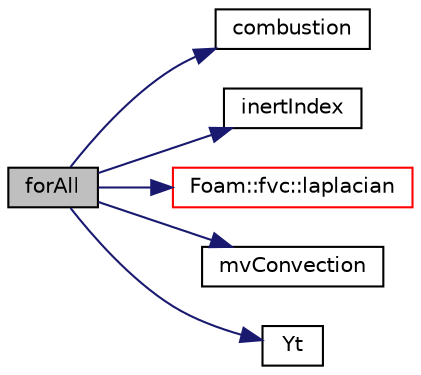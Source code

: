 digraph "forAll"
{
  bgcolor="transparent";
  edge [fontname="Helvetica",fontsize="10",labelfontname="Helvetica",labelfontsize="10"];
  node [fontname="Helvetica",fontsize="10",shape=record];
  rankdir="LR";
  Node4 [label="forAll",height=0.2,width=0.4,color="black", fillcolor="grey75", style="filled", fontcolor="black"];
  Node4 -> Node5 [color="midnightblue",fontsize="10",style="solid",fontname="Helvetica"];
  Node5 [label="combustion",height=0.2,width=0.4,color="black",URL="$a41282.html#a191e027d1246375cd55c588b9fa12618"];
  Node4 -> Node6 [color="midnightblue",fontsize="10",style="solid",fontname="Helvetica"];
  Node6 [label="inertIndex",height=0.2,width=0.4,color="black",URL="$a39143.html#ae741ec746a0c6d0361b087a893dc9f8c"];
  Node4 -> Node7 [color="midnightblue",fontsize="10",style="solid",fontname="Helvetica"];
  Node7 [label="Foam::fvc::laplacian",height=0.2,width=0.4,color="red",URL="$a21861.html#ac75bff389d0405149b204b0d7ac214cd"];
  Node4 -> Node60 [color="midnightblue",fontsize="10",style="solid",fontname="Helvetica"];
  Node60 [label="mvConvection",height=0.2,width=0.4,color="black",URL="$a39380.html#a485ac6d8bab3756876f7dcf0087d72de"];
  Node4 -> Node61 [color="midnightblue",fontsize="10",style="solid",fontname="Helvetica"];
  Node61 [label="Yt",height=0.2,width=0.4,color="black",URL="$a39380.html#a7746da0f0a93e9f860fcbe501c80f0d3"];
}
